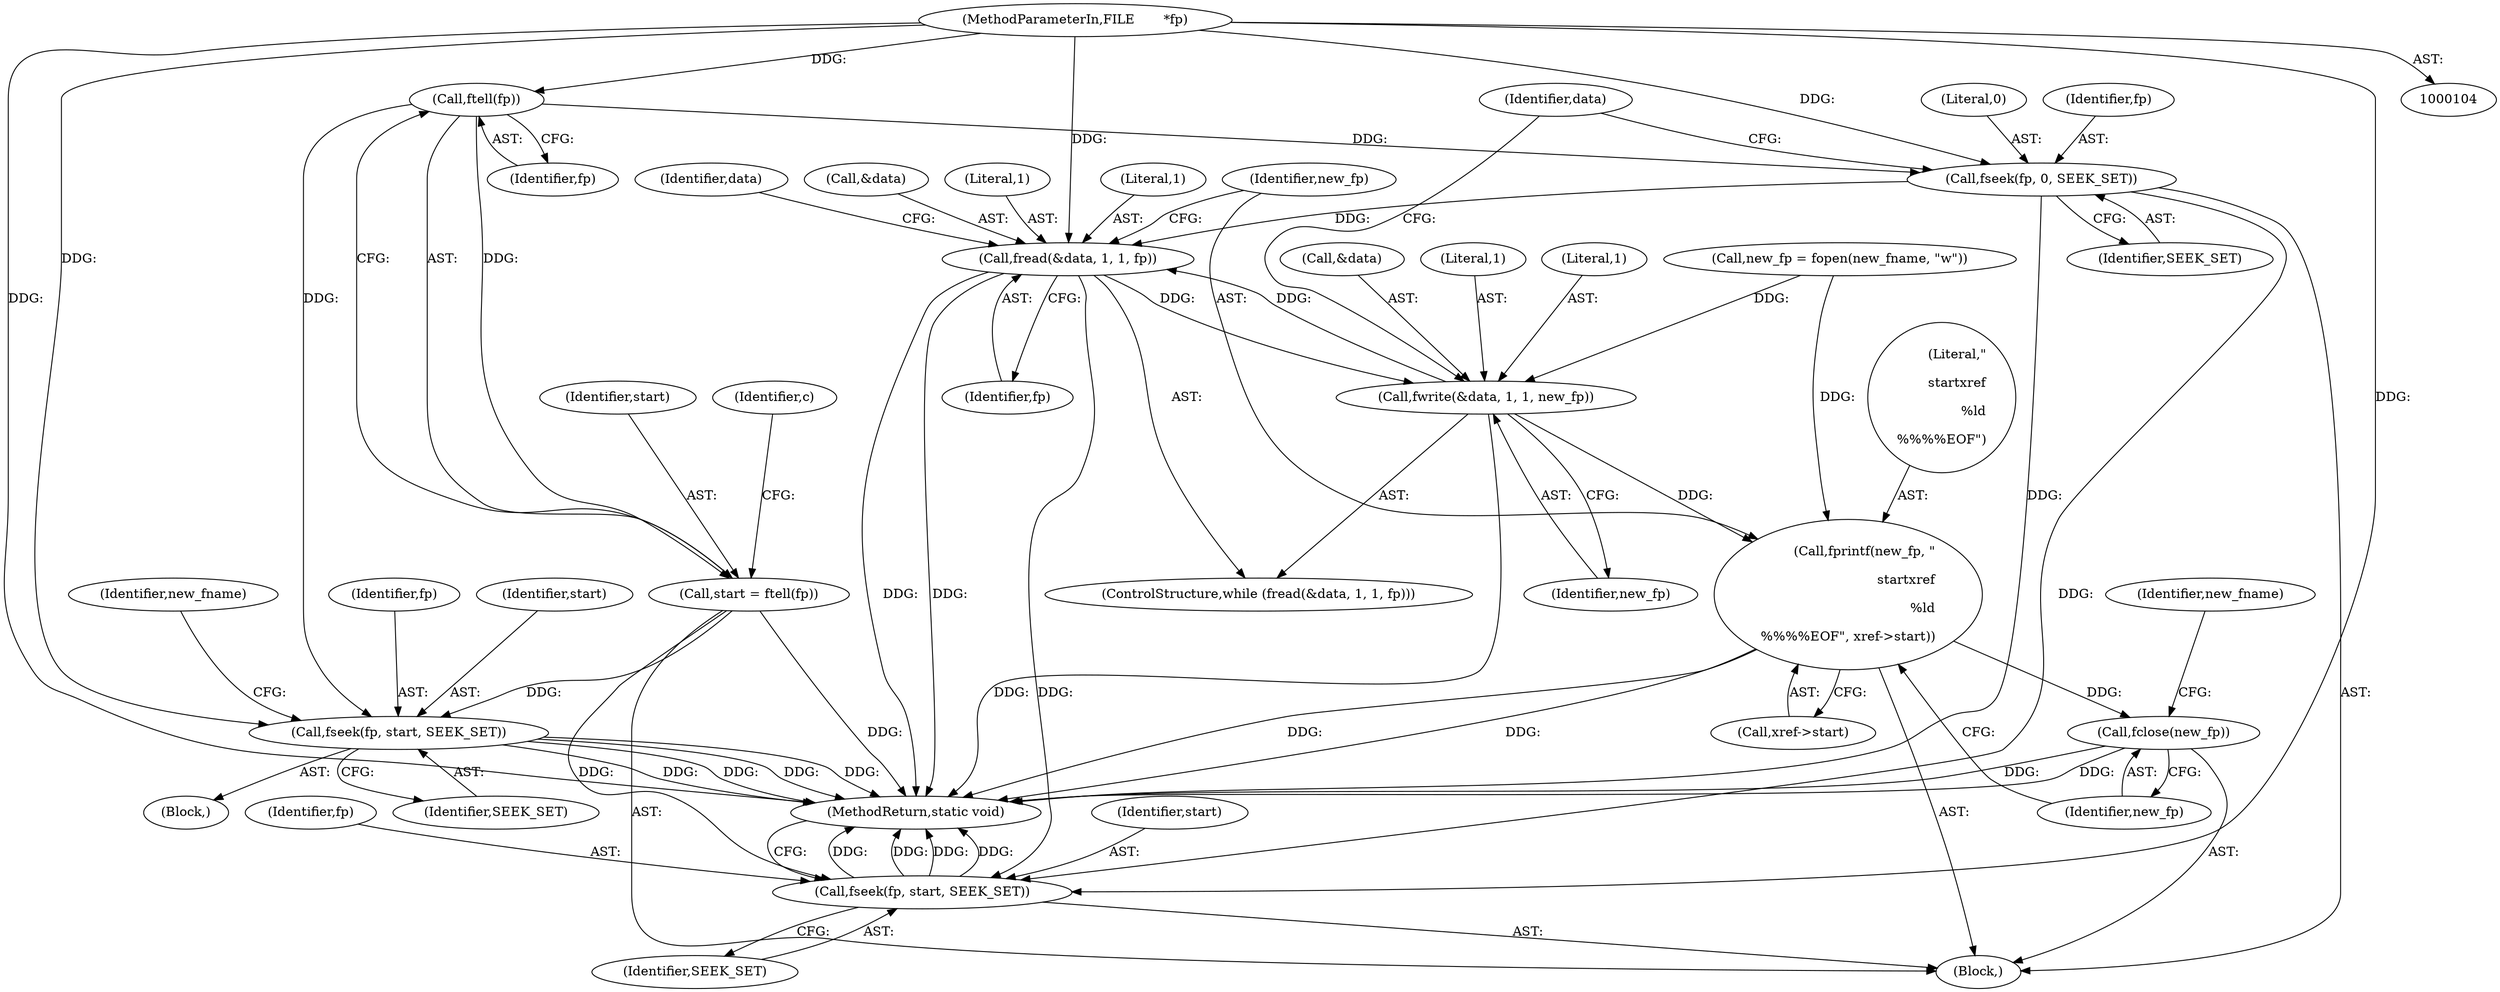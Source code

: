 digraph "0_pdfresurrect_0c4120fffa3dffe97b95c486a120eded82afe8a6_0@pointer" {
"1000117" [label="(Call,ftell(fp))"];
"1000105" [label="(MethodParameterIn,FILE       *fp)"];
"1000115" [label="(Call,start = ftell(fp))"];
"1000165" [label="(Call,fseek(fp, start, SEEK_SET))"];
"1000199" [label="(Call,fseek(fp, start, SEEK_SET))"];
"1000172" [label="(Call,fseek(fp, 0, SEEK_SET))"];
"1000177" [label="(Call,fread(&data, 1, 1, fp))"];
"1000183" [label="(Call,fwrite(&data, 1, 1, new_fp))"];
"1000189" [label="(Call,fprintf(new_fp, \"\r\nstartxref\r\n%ld\r\n%%%%EOF\", xref->start))"];
"1000195" [label="(Call,fclose(new_fp))"];
"1000116" [label="(Identifier,start)"];
"1000200" [label="(Identifier,fp)"];
"1000201" [label="(Identifier,start)"];
"1000105" [label="(MethodParameterIn,FILE       *fp)"];
"1000179" [label="(Identifier,data)"];
"1000181" [label="(Literal,1)"];
"1000185" [label="(Identifier,data)"];
"1000178" [label="(Call,&data)"];
"1000184" [label="(Call,&data)"];
"1000118" [label="(Identifier,fp)"];
"1000191" [label="(Literal,\"\r\nstartxref\r\n%ld\r\n%%%%EOF\")"];
"1000188" [label="(Identifier,new_fp)"];
"1000183" [label="(Call,fwrite(&data, 1, 1, new_fp))"];
"1000180" [label="(Literal,1)"];
"1000186" [label="(Literal,1)"];
"1000190" [label="(Identifier,new_fp)"];
"1000187" [label="(Literal,1)"];
"1000199" [label="(Call,fseek(fp, start, SEEK_SET))"];
"1000202" [label="(Identifier,SEEK_SET)"];
"1000156" [label="(Call,new_fp = fopen(new_fname, \"w\"))"];
"1000176" [label="(ControlStructure,while (fread(&data, 1, 1, fp)))"];
"1000172" [label="(Call,fseek(fp, 0, SEEK_SET))"];
"1000166" [label="(Identifier,fp)"];
"1000165" [label="(Call,fseek(fp, start, SEEK_SET))"];
"1000182" [label="(Identifier,fp)"];
"1000117" [label="(Call,ftell(fp))"];
"1000203" [label="(MethodReturn,static void)"];
"1000109" [label="(Block,)"];
"1000167" [label="(Identifier,start)"];
"1000170" [label="(Identifier,new_fname)"];
"1000174" [label="(Literal,0)"];
"1000196" [label="(Identifier,new_fp)"];
"1000192" [label="(Call,xref->start)"];
"1000173" [label="(Identifier,fp)"];
"1000168" [label="(Identifier,SEEK_SET)"];
"1000115" [label="(Call,start = ftell(fp))"];
"1000177" [label="(Call,fread(&data, 1, 1, fp))"];
"1000195" [label="(Call,fclose(new_fp))"];
"1000121" [label="(Identifier,c)"];
"1000175" [label="(Identifier,SEEK_SET)"];
"1000189" [label="(Call,fprintf(new_fp, \"\r\nstartxref\r\n%ld\r\n%%%%EOF\", xref->start))"];
"1000198" [label="(Identifier,new_fname)"];
"1000161" [label="(Block,)"];
"1000117" -> "1000115"  [label="AST: "];
"1000117" -> "1000118"  [label="CFG: "];
"1000118" -> "1000117"  [label="AST: "];
"1000115" -> "1000117"  [label="CFG: "];
"1000117" -> "1000115"  [label="DDG: "];
"1000105" -> "1000117"  [label="DDG: "];
"1000117" -> "1000165"  [label="DDG: "];
"1000117" -> "1000172"  [label="DDG: "];
"1000105" -> "1000104"  [label="AST: "];
"1000105" -> "1000203"  [label="DDG: "];
"1000105" -> "1000165"  [label="DDG: "];
"1000105" -> "1000172"  [label="DDG: "];
"1000105" -> "1000177"  [label="DDG: "];
"1000105" -> "1000199"  [label="DDG: "];
"1000115" -> "1000109"  [label="AST: "];
"1000116" -> "1000115"  [label="AST: "];
"1000121" -> "1000115"  [label="CFG: "];
"1000115" -> "1000203"  [label="DDG: "];
"1000115" -> "1000165"  [label="DDG: "];
"1000115" -> "1000199"  [label="DDG: "];
"1000165" -> "1000161"  [label="AST: "];
"1000165" -> "1000168"  [label="CFG: "];
"1000166" -> "1000165"  [label="AST: "];
"1000167" -> "1000165"  [label="AST: "];
"1000168" -> "1000165"  [label="AST: "];
"1000170" -> "1000165"  [label="CFG: "];
"1000165" -> "1000203"  [label="DDG: "];
"1000165" -> "1000203"  [label="DDG: "];
"1000165" -> "1000203"  [label="DDG: "];
"1000165" -> "1000203"  [label="DDG: "];
"1000199" -> "1000109"  [label="AST: "];
"1000199" -> "1000202"  [label="CFG: "];
"1000200" -> "1000199"  [label="AST: "];
"1000201" -> "1000199"  [label="AST: "];
"1000202" -> "1000199"  [label="AST: "];
"1000203" -> "1000199"  [label="CFG: "];
"1000199" -> "1000203"  [label="DDG: "];
"1000199" -> "1000203"  [label="DDG: "];
"1000199" -> "1000203"  [label="DDG: "];
"1000199" -> "1000203"  [label="DDG: "];
"1000177" -> "1000199"  [label="DDG: "];
"1000172" -> "1000199"  [label="DDG: "];
"1000172" -> "1000109"  [label="AST: "];
"1000172" -> "1000175"  [label="CFG: "];
"1000173" -> "1000172"  [label="AST: "];
"1000174" -> "1000172"  [label="AST: "];
"1000175" -> "1000172"  [label="AST: "];
"1000179" -> "1000172"  [label="CFG: "];
"1000172" -> "1000203"  [label="DDG: "];
"1000172" -> "1000177"  [label="DDG: "];
"1000177" -> "1000176"  [label="AST: "];
"1000177" -> "1000182"  [label="CFG: "];
"1000178" -> "1000177"  [label="AST: "];
"1000180" -> "1000177"  [label="AST: "];
"1000181" -> "1000177"  [label="AST: "];
"1000182" -> "1000177"  [label="AST: "];
"1000185" -> "1000177"  [label="CFG: "];
"1000190" -> "1000177"  [label="CFG: "];
"1000177" -> "1000203"  [label="DDG: "];
"1000177" -> "1000203"  [label="DDG: "];
"1000183" -> "1000177"  [label="DDG: "];
"1000177" -> "1000183"  [label="DDG: "];
"1000183" -> "1000176"  [label="AST: "];
"1000183" -> "1000188"  [label="CFG: "];
"1000184" -> "1000183"  [label="AST: "];
"1000186" -> "1000183"  [label="AST: "];
"1000187" -> "1000183"  [label="AST: "];
"1000188" -> "1000183"  [label="AST: "];
"1000179" -> "1000183"  [label="CFG: "];
"1000183" -> "1000203"  [label="DDG: "];
"1000156" -> "1000183"  [label="DDG: "];
"1000183" -> "1000189"  [label="DDG: "];
"1000189" -> "1000109"  [label="AST: "];
"1000189" -> "1000192"  [label="CFG: "];
"1000190" -> "1000189"  [label="AST: "];
"1000191" -> "1000189"  [label="AST: "];
"1000192" -> "1000189"  [label="AST: "];
"1000196" -> "1000189"  [label="CFG: "];
"1000189" -> "1000203"  [label="DDG: "];
"1000189" -> "1000203"  [label="DDG: "];
"1000156" -> "1000189"  [label="DDG: "];
"1000189" -> "1000195"  [label="DDG: "];
"1000195" -> "1000109"  [label="AST: "];
"1000195" -> "1000196"  [label="CFG: "];
"1000196" -> "1000195"  [label="AST: "];
"1000198" -> "1000195"  [label="CFG: "];
"1000195" -> "1000203"  [label="DDG: "];
"1000195" -> "1000203"  [label="DDG: "];
}
